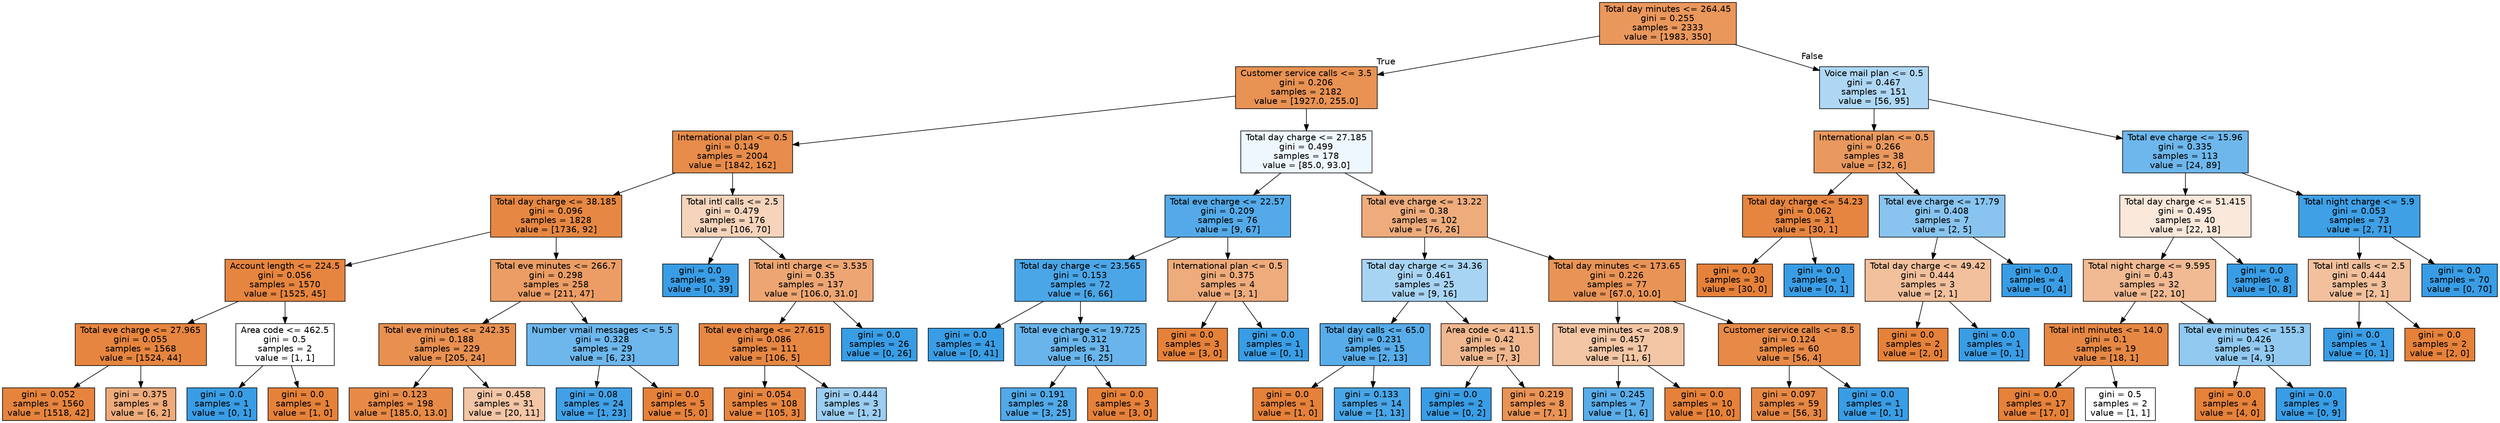digraph Tree {
node [shape=box, style="filled", color="black", fontname="helvetica"] ;
edge [fontname="helvetica"] ;
0 [label="Total day minutes <= 264.45\ngini = 0.255\nsamples = 2333\nvalue = [1983, 350]", fillcolor="#ea975c"] ;
1 [label="Customer service calls <= 3.5\ngini = 0.206\nsamples = 2182\nvalue = [1927.0, 255.0]", fillcolor="#e89253"] ;
0 -> 1 [labeldistance=2.5, labelangle=45, headlabel="True"] ;
2 [label="International plan <= 0.5\ngini = 0.149\nsamples = 2004\nvalue = [1842, 162]", fillcolor="#e78c4a"] ;
1 -> 2 ;
3 [label="Total day charge <= 38.185\ngini = 0.096\nsamples = 1828\nvalue = [1736, 92]", fillcolor="#e68843"] ;
2 -> 3 ;
4 [label="Account length <= 224.5\ngini = 0.056\nsamples = 1570\nvalue = [1525, 45]", fillcolor="#e6853f"] ;
3 -> 4 ;
5 [label="Total eve charge <= 27.965\ngini = 0.055\nsamples = 1568\nvalue = [1524, 44]", fillcolor="#e6853f"] ;
4 -> 5 ;
6 [label="gini = 0.052\nsamples = 1560\nvalue = [1518, 42]", fillcolor="#e6843e"] ;
5 -> 6 ;
7 [label="gini = 0.375\nsamples = 8\nvalue = [6, 2]", fillcolor="#eeab7b"] ;
5 -> 7 ;
8 [label="Area code <= 462.5\ngini = 0.5\nsamples = 2\nvalue = [1, 1]", fillcolor="#ffffff"] ;
4 -> 8 ;
9 [label="gini = 0.0\nsamples = 1\nvalue = [0, 1]", fillcolor="#399de5"] ;
8 -> 9 ;
10 [label="gini = 0.0\nsamples = 1\nvalue = [1, 0]", fillcolor="#e58139"] ;
8 -> 10 ;
11 [label="Total eve minutes <= 266.7\ngini = 0.298\nsamples = 258\nvalue = [211, 47]", fillcolor="#eb9d65"] ;
3 -> 11 ;
12 [label="Total eve minutes <= 242.35\ngini = 0.188\nsamples = 229\nvalue = [205, 24]", fillcolor="#e89050"] ;
11 -> 12 ;
13 [label="gini = 0.123\nsamples = 198\nvalue = [185.0, 13.0]", fillcolor="#e78a47"] ;
12 -> 13 ;
14 [label="gini = 0.458\nsamples = 31\nvalue = [20, 11]", fillcolor="#f3c6a6"] ;
12 -> 14 ;
15 [label="Number vmail messages <= 5.5\ngini = 0.328\nsamples = 29\nvalue = [6, 23]", fillcolor="#6db7ec"] ;
11 -> 15 ;
16 [label="gini = 0.08\nsamples = 24\nvalue = [1, 23]", fillcolor="#42a1e6"] ;
15 -> 16 ;
17 [label="gini = 0.0\nsamples = 5\nvalue = [5, 0]", fillcolor="#e58139"] ;
15 -> 17 ;
18 [label="Total intl calls <= 2.5\ngini = 0.479\nsamples = 176\nvalue = [106, 70]", fillcolor="#f6d4bc"] ;
2 -> 18 ;
19 [label="gini = 0.0\nsamples = 39\nvalue = [0, 39]", fillcolor="#399de5"] ;
18 -> 19 ;
20 [label="Total intl charge <= 3.535\ngini = 0.35\nsamples = 137\nvalue = [106.0, 31.0]", fillcolor="#eda673"] ;
18 -> 20 ;
21 [label="Total eve charge <= 27.615\ngini = 0.086\nsamples = 111\nvalue = [106, 5]", fillcolor="#e68742"] ;
20 -> 21 ;
22 [label="gini = 0.054\nsamples = 108\nvalue = [105, 3]", fillcolor="#e6853f"] ;
21 -> 22 ;
23 [label="gini = 0.444\nsamples = 3\nvalue = [1, 2]", fillcolor="#9ccef2"] ;
21 -> 23 ;
24 [label="gini = 0.0\nsamples = 26\nvalue = [0, 26]", fillcolor="#399de5"] ;
20 -> 24 ;
25 [label="Total day charge <= 27.185\ngini = 0.499\nsamples = 178\nvalue = [85.0, 93.0]", fillcolor="#eef7fd"] ;
1 -> 25 ;
26 [label="Total eve charge <= 22.57\ngini = 0.209\nsamples = 76\nvalue = [9, 67]", fillcolor="#54aae8"] ;
25 -> 26 ;
27 [label="Total day charge <= 23.565\ngini = 0.153\nsamples = 72\nvalue = [6, 66]", fillcolor="#4ba6e7"] ;
26 -> 27 ;
28 [label="gini = 0.0\nsamples = 41\nvalue = [0, 41]", fillcolor="#399de5"] ;
27 -> 28 ;
29 [label="Total eve charge <= 19.725\ngini = 0.312\nsamples = 31\nvalue = [6, 25]", fillcolor="#69b5eb"] ;
27 -> 29 ;
30 [label="gini = 0.191\nsamples = 28\nvalue = [3, 25]", fillcolor="#51a9e8"] ;
29 -> 30 ;
31 [label="gini = 0.0\nsamples = 3\nvalue = [3, 0]", fillcolor="#e58139"] ;
29 -> 31 ;
32 [label="International plan <= 0.5\ngini = 0.375\nsamples = 4\nvalue = [3, 1]", fillcolor="#eeab7b"] ;
26 -> 32 ;
33 [label="gini = 0.0\nsamples = 3\nvalue = [3, 0]", fillcolor="#e58139"] ;
32 -> 33 ;
34 [label="gini = 0.0\nsamples = 1\nvalue = [0, 1]", fillcolor="#399de5"] ;
32 -> 34 ;
35 [label="Total eve charge <= 13.22\ngini = 0.38\nsamples = 102\nvalue = [76, 26]", fillcolor="#eeac7d"] ;
25 -> 35 ;
36 [label="Total day charge <= 34.36\ngini = 0.461\nsamples = 25\nvalue = [9, 16]", fillcolor="#a8d4f4"] ;
35 -> 36 ;
37 [label="Total day calls <= 65.0\ngini = 0.231\nsamples = 15\nvalue = [2, 13]", fillcolor="#57ace9"] ;
36 -> 37 ;
38 [label="gini = 0.0\nsamples = 1\nvalue = [1, 0]", fillcolor="#e58139"] ;
37 -> 38 ;
39 [label="gini = 0.133\nsamples = 14\nvalue = [1, 13]", fillcolor="#48a5e7"] ;
37 -> 39 ;
40 [label="Area code <= 411.5\ngini = 0.42\nsamples = 10\nvalue = [7, 3]", fillcolor="#f0b78e"] ;
36 -> 40 ;
41 [label="gini = 0.0\nsamples = 2\nvalue = [0, 2]", fillcolor="#399de5"] ;
40 -> 41 ;
42 [label="gini = 0.219\nsamples = 8\nvalue = [7, 1]", fillcolor="#e99355"] ;
40 -> 42 ;
43 [label="Total day minutes <= 173.65\ngini = 0.226\nsamples = 77\nvalue = [67.0, 10.0]", fillcolor="#e99457"] ;
35 -> 43 ;
44 [label="Total eve minutes <= 208.9\ngini = 0.457\nsamples = 17\nvalue = [11, 6]", fillcolor="#f3c6a5"] ;
43 -> 44 ;
45 [label="gini = 0.245\nsamples = 7\nvalue = [1, 6]", fillcolor="#5aade9"] ;
44 -> 45 ;
46 [label="gini = 0.0\nsamples = 10\nvalue = [10, 0]", fillcolor="#e58139"] ;
44 -> 46 ;
47 [label="Customer service calls <= 8.5\ngini = 0.124\nsamples = 60\nvalue = [56, 4]", fillcolor="#e78a47"] ;
43 -> 47 ;
48 [label="gini = 0.097\nsamples = 59\nvalue = [56, 3]", fillcolor="#e68844"] ;
47 -> 48 ;
49 [label="gini = 0.0\nsamples = 1\nvalue = [0, 1]", fillcolor="#399de5"] ;
47 -> 49 ;
50 [label="Voice mail plan <= 0.5\ngini = 0.467\nsamples = 151\nvalue = [56, 95]", fillcolor="#aed7f4"] ;
0 -> 50 [labeldistance=2.5, labelangle=-45, headlabel="False"] ;
51 [label="International plan <= 0.5\ngini = 0.266\nsamples = 38\nvalue = [32, 6]", fillcolor="#ea995e"] ;
50 -> 51 ;
52 [label="Total day charge <= 54.23\ngini = 0.062\nsamples = 31\nvalue = [30, 1]", fillcolor="#e68540"] ;
51 -> 52 ;
53 [label="gini = 0.0\nsamples = 30\nvalue = [30, 0]", fillcolor="#e58139"] ;
52 -> 53 ;
54 [label="gini = 0.0\nsamples = 1\nvalue = [0, 1]", fillcolor="#399de5"] ;
52 -> 54 ;
55 [label="Total eve charge <= 17.79\ngini = 0.408\nsamples = 7\nvalue = [2, 5]", fillcolor="#88c4ef"] ;
51 -> 55 ;
56 [label="Total day charge <= 49.42\ngini = 0.444\nsamples = 3\nvalue = [2, 1]", fillcolor="#f2c09c"] ;
55 -> 56 ;
57 [label="gini = 0.0\nsamples = 2\nvalue = [2, 0]", fillcolor="#e58139"] ;
56 -> 57 ;
58 [label="gini = 0.0\nsamples = 1\nvalue = [0, 1]", fillcolor="#399de5"] ;
56 -> 58 ;
59 [label="gini = 0.0\nsamples = 4\nvalue = [0, 4]", fillcolor="#399de5"] ;
55 -> 59 ;
60 [label="Total eve charge <= 15.96\ngini = 0.335\nsamples = 113\nvalue = [24, 89]", fillcolor="#6eb7ec"] ;
50 -> 60 ;
61 [label="Total day charge <= 51.415\ngini = 0.495\nsamples = 40\nvalue = [22, 18]", fillcolor="#fae8db"] ;
60 -> 61 ;
62 [label="Total night charge <= 9.595\ngini = 0.43\nsamples = 32\nvalue = [22, 10]", fillcolor="#f1ba93"] ;
61 -> 62 ;
63 [label="Total intl minutes <= 14.0\ngini = 0.1\nsamples = 19\nvalue = [18, 1]", fillcolor="#e68844"] ;
62 -> 63 ;
64 [label="gini = 0.0\nsamples = 17\nvalue = [17, 0]", fillcolor="#e58139"] ;
63 -> 64 ;
65 [label="gini = 0.5\nsamples = 2\nvalue = [1, 1]", fillcolor="#ffffff"] ;
63 -> 65 ;
66 [label="Total eve minutes <= 155.3\ngini = 0.426\nsamples = 13\nvalue = [4, 9]", fillcolor="#91c9f1"] ;
62 -> 66 ;
67 [label="gini = 0.0\nsamples = 4\nvalue = [4, 0]", fillcolor="#e58139"] ;
66 -> 67 ;
68 [label="gini = 0.0\nsamples = 9\nvalue = [0, 9]", fillcolor="#399de5"] ;
66 -> 68 ;
69 [label="gini = 0.0\nsamples = 8\nvalue = [0, 8]", fillcolor="#399de5"] ;
61 -> 69 ;
70 [label="Total night charge <= 5.9\ngini = 0.053\nsamples = 73\nvalue = [2, 71]", fillcolor="#3fa0e6"] ;
60 -> 70 ;
71 [label="Total intl calls <= 2.5\ngini = 0.444\nsamples = 3\nvalue = [2, 1]", fillcolor="#f2c09c"] ;
70 -> 71 ;
72 [label="gini = 0.0\nsamples = 1\nvalue = [0, 1]", fillcolor="#399de5"] ;
71 -> 72 ;
73 [label="gini = 0.0\nsamples = 2\nvalue = [2, 0]", fillcolor="#e58139"] ;
71 -> 73 ;
74 [label="gini = 0.0\nsamples = 70\nvalue = [0, 70]", fillcolor="#399de5"] ;
70 -> 74 ;
}